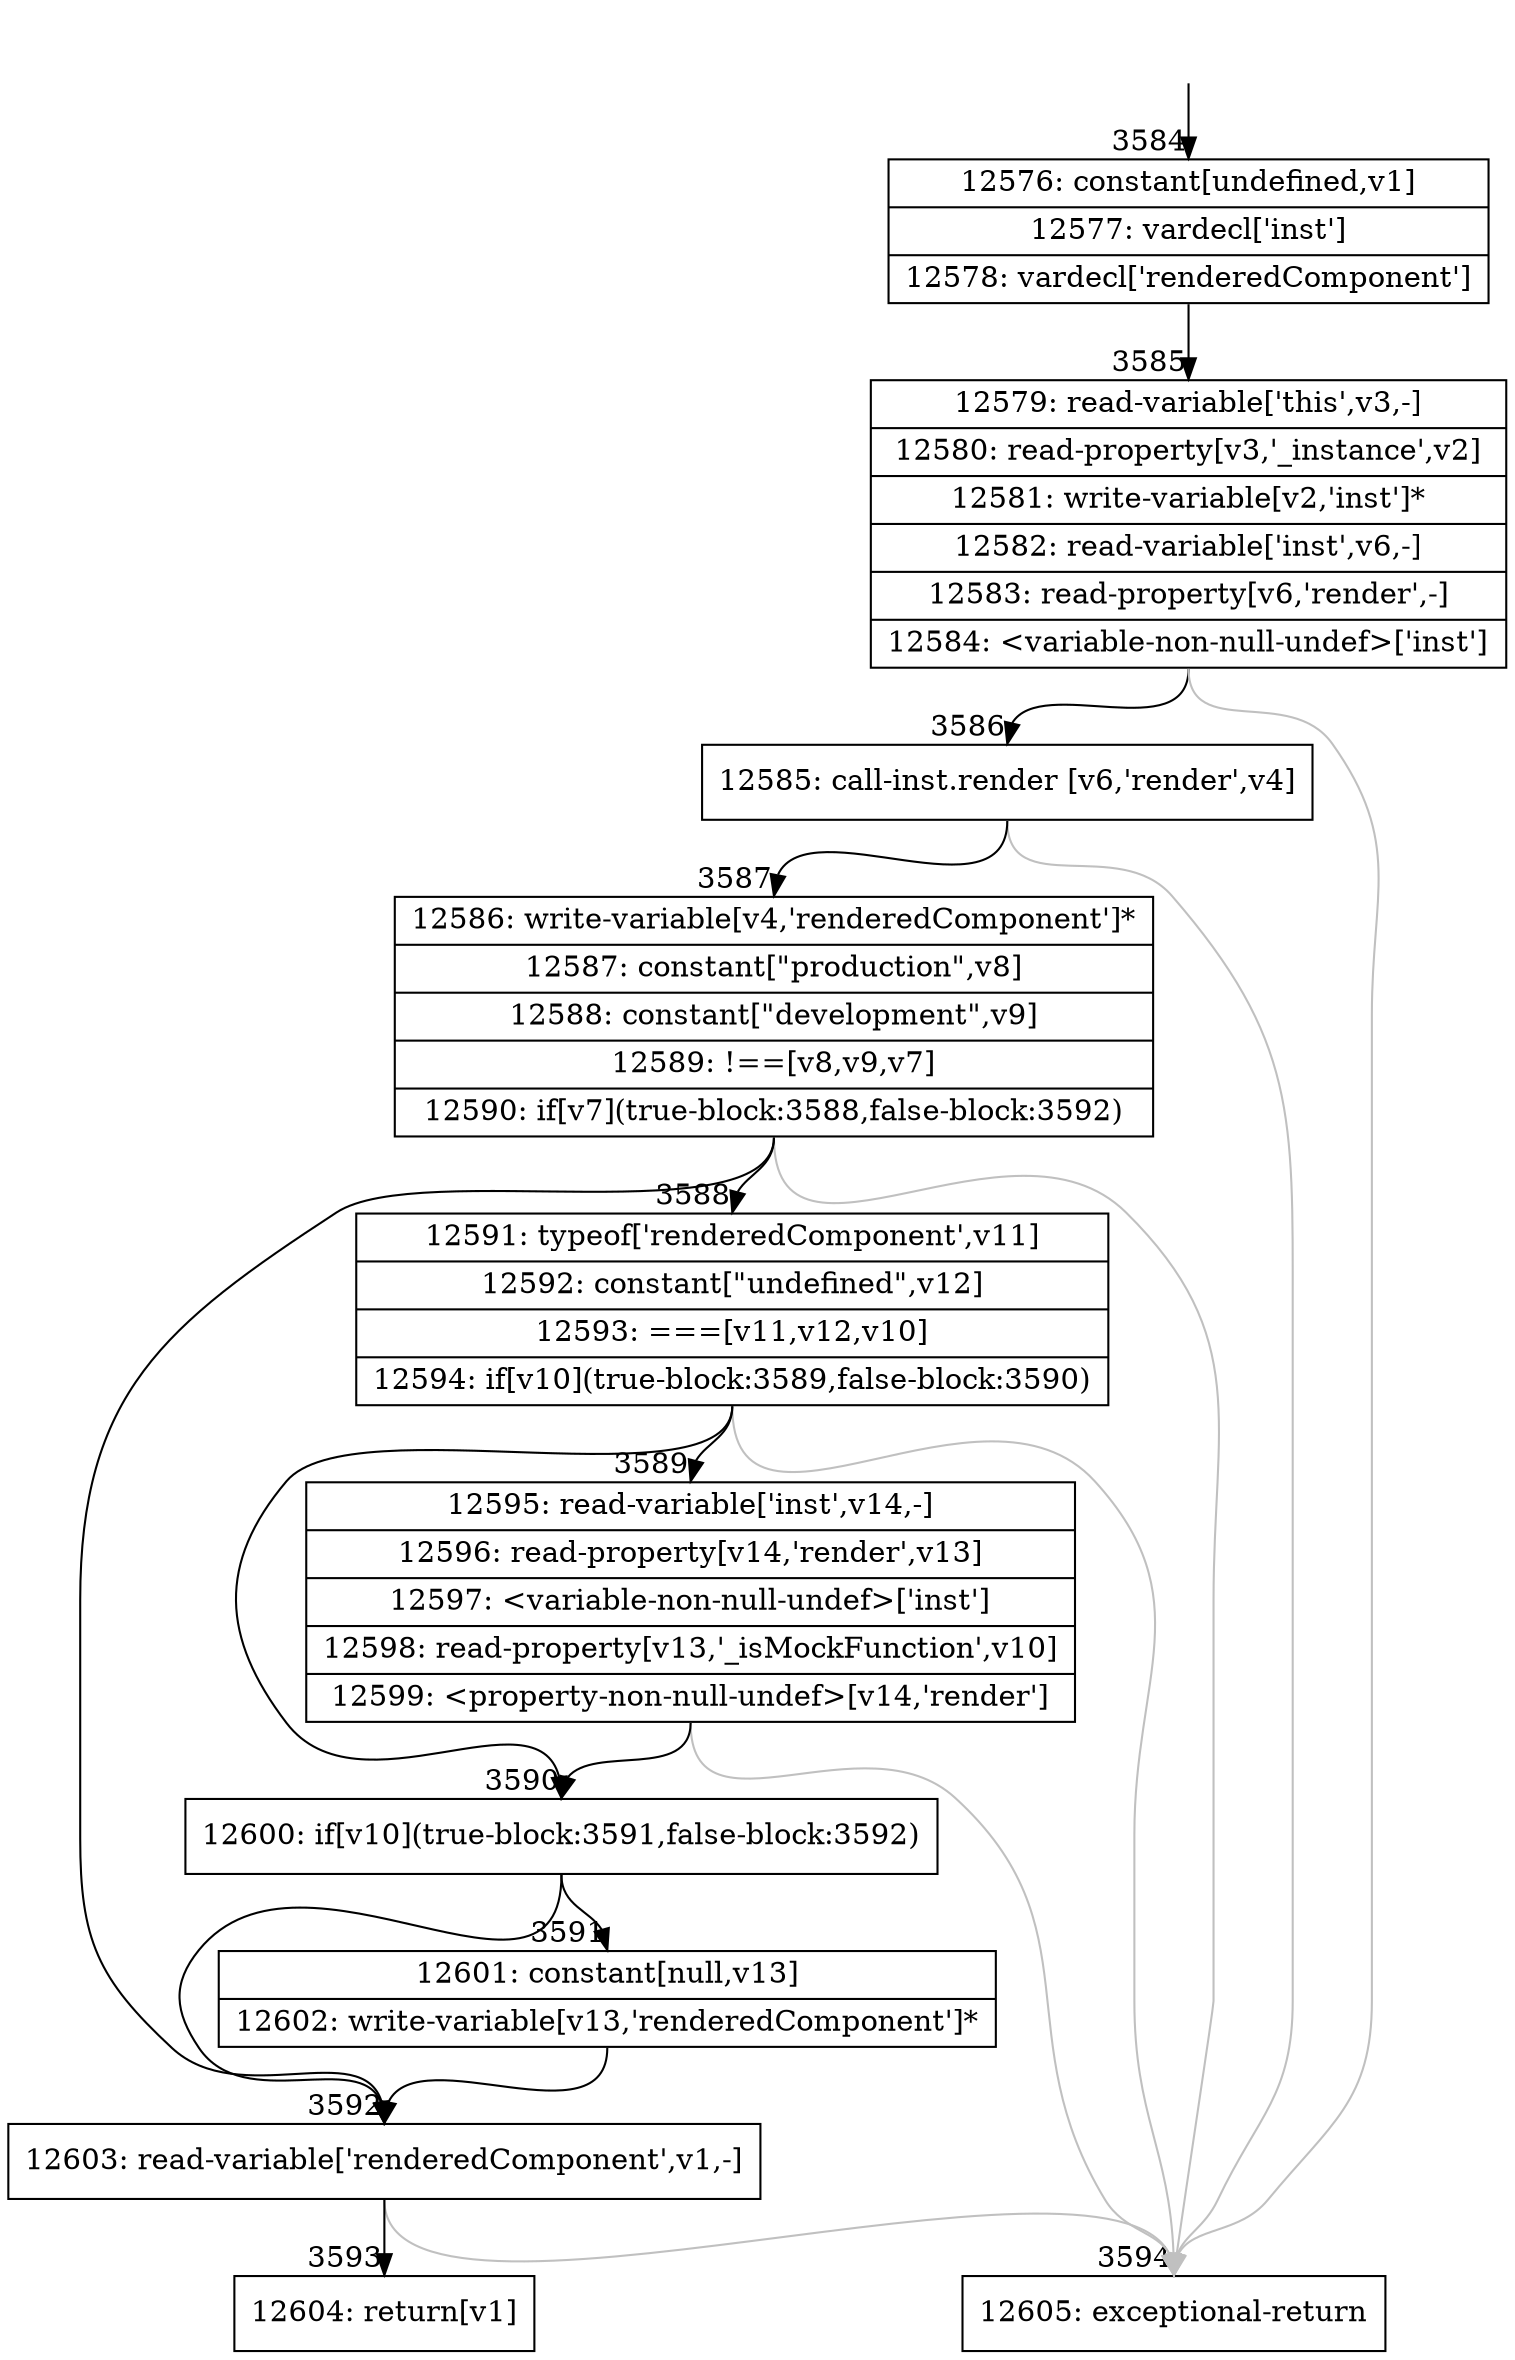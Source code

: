 digraph {
rankdir="TD"
BB_entry250[shape=none,label=""];
BB_entry250 -> BB3584 [tailport=s, headport=n, headlabel="    3584"]
BB3584 [shape=record label="{12576: constant[undefined,v1]|12577: vardecl['inst']|12578: vardecl['renderedComponent']}" ] 
BB3584 -> BB3585 [tailport=s, headport=n, headlabel="      3585"]
BB3585 [shape=record label="{12579: read-variable['this',v3,-]|12580: read-property[v3,'_instance',v2]|12581: write-variable[v2,'inst']*|12582: read-variable['inst',v6,-]|12583: read-property[v6,'render',-]|12584: \<variable-non-null-undef\>['inst']}" ] 
BB3585 -> BB3586 [tailport=s, headport=n, headlabel="      3586"]
BB3585 -> BB3594 [tailport=s, headport=n, color=gray, headlabel="      3594"]
BB3586 [shape=record label="{12585: call-inst.render [v6,'render',v4]}" ] 
BB3586 -> BB3587 [tailport=s, headport=n, headlabel="      3587"]
BB3586 -> BB3594 [tailport=s, headport=n, color=gray]
BB3587 [shape=record label="{12586: write-variable[v4,'renderedComponent']*|12587: constant[\"production\",v8]|12588: constant[\"development\",v9]|12589: !==[v8,v9,v7]|12590: if[v7](true-block:3588,false-block:3592)}" ] 
BB3587 -> BB3588 [tailport=s, headport=n, headlabel="      3588"]
BB3587 -> BB3592 [tailport=s, headport=n, headlabel="      3592"]
BB3587 -> BB3594 [tailport=s, headport=n, color=gray]
BB3588 [shape=record label="{12591: typeof['renderedComponent',v11]|12592: constant[\"undefined\",v12]|12593: ===[v11,v12,v10]|12594: if[v10](true-block:3589,false-block:3590)}" ] 
BB3588 -> BB3590 [tailport=s, headport=n, headlabel="      3590"]
BB3588 -> BB3589 [tailport=s, headport=n, headlabel="      3589"]
BB3588 -> BB3594 [tailport=s, headport=n, color=gray]
BB3589 [shape=record label="{12595: read-variable['inst',v14,-]|12596: read-property[v14,'render',v13]|12597: \<variable-non-null-undef\>['inst']|12598: read-property[v13,'_isMockFunction',v10]|12599: \<property-non-null-undef\>[v14,'render']}" ] 
BB3589 -> BB3590 [tailport=s, headport=n]
BB3589 -> BB3594 [tailport=s, headport=n, color=gray]
BB3590 [shape=record label="{12600: if[v10](true-block:3591,false-block:3592)}" ] 
BB3590 -> BB3591 [tailport=s, headport=n, headlabel="      3591"]
BB3590 -> BB3592 [tailport=s, headport=n]
BB3591 [shape=record label="{12601: constant[null,v13]|12602: write-variable[v13,'renderedComponent']*}" ] 
BB3591 -> BB3592 [tailport=s, headport=n]
BB3592 [shape=record label="{12603: read-variable['renderedComponent',v1,-]}" ] 
BB3592 -> BB3593 [tailport=s, headport=n, headlabel="      3593"]
BB3592 -> BB3594 [tailport=s, headport=n, color=gray]
BB3593 [shape=record label="{12604: return[v1]}" ] 
BB3594 [shape=record label="{12605: exceptional-return}" ] 
//#$~ 6954
}
